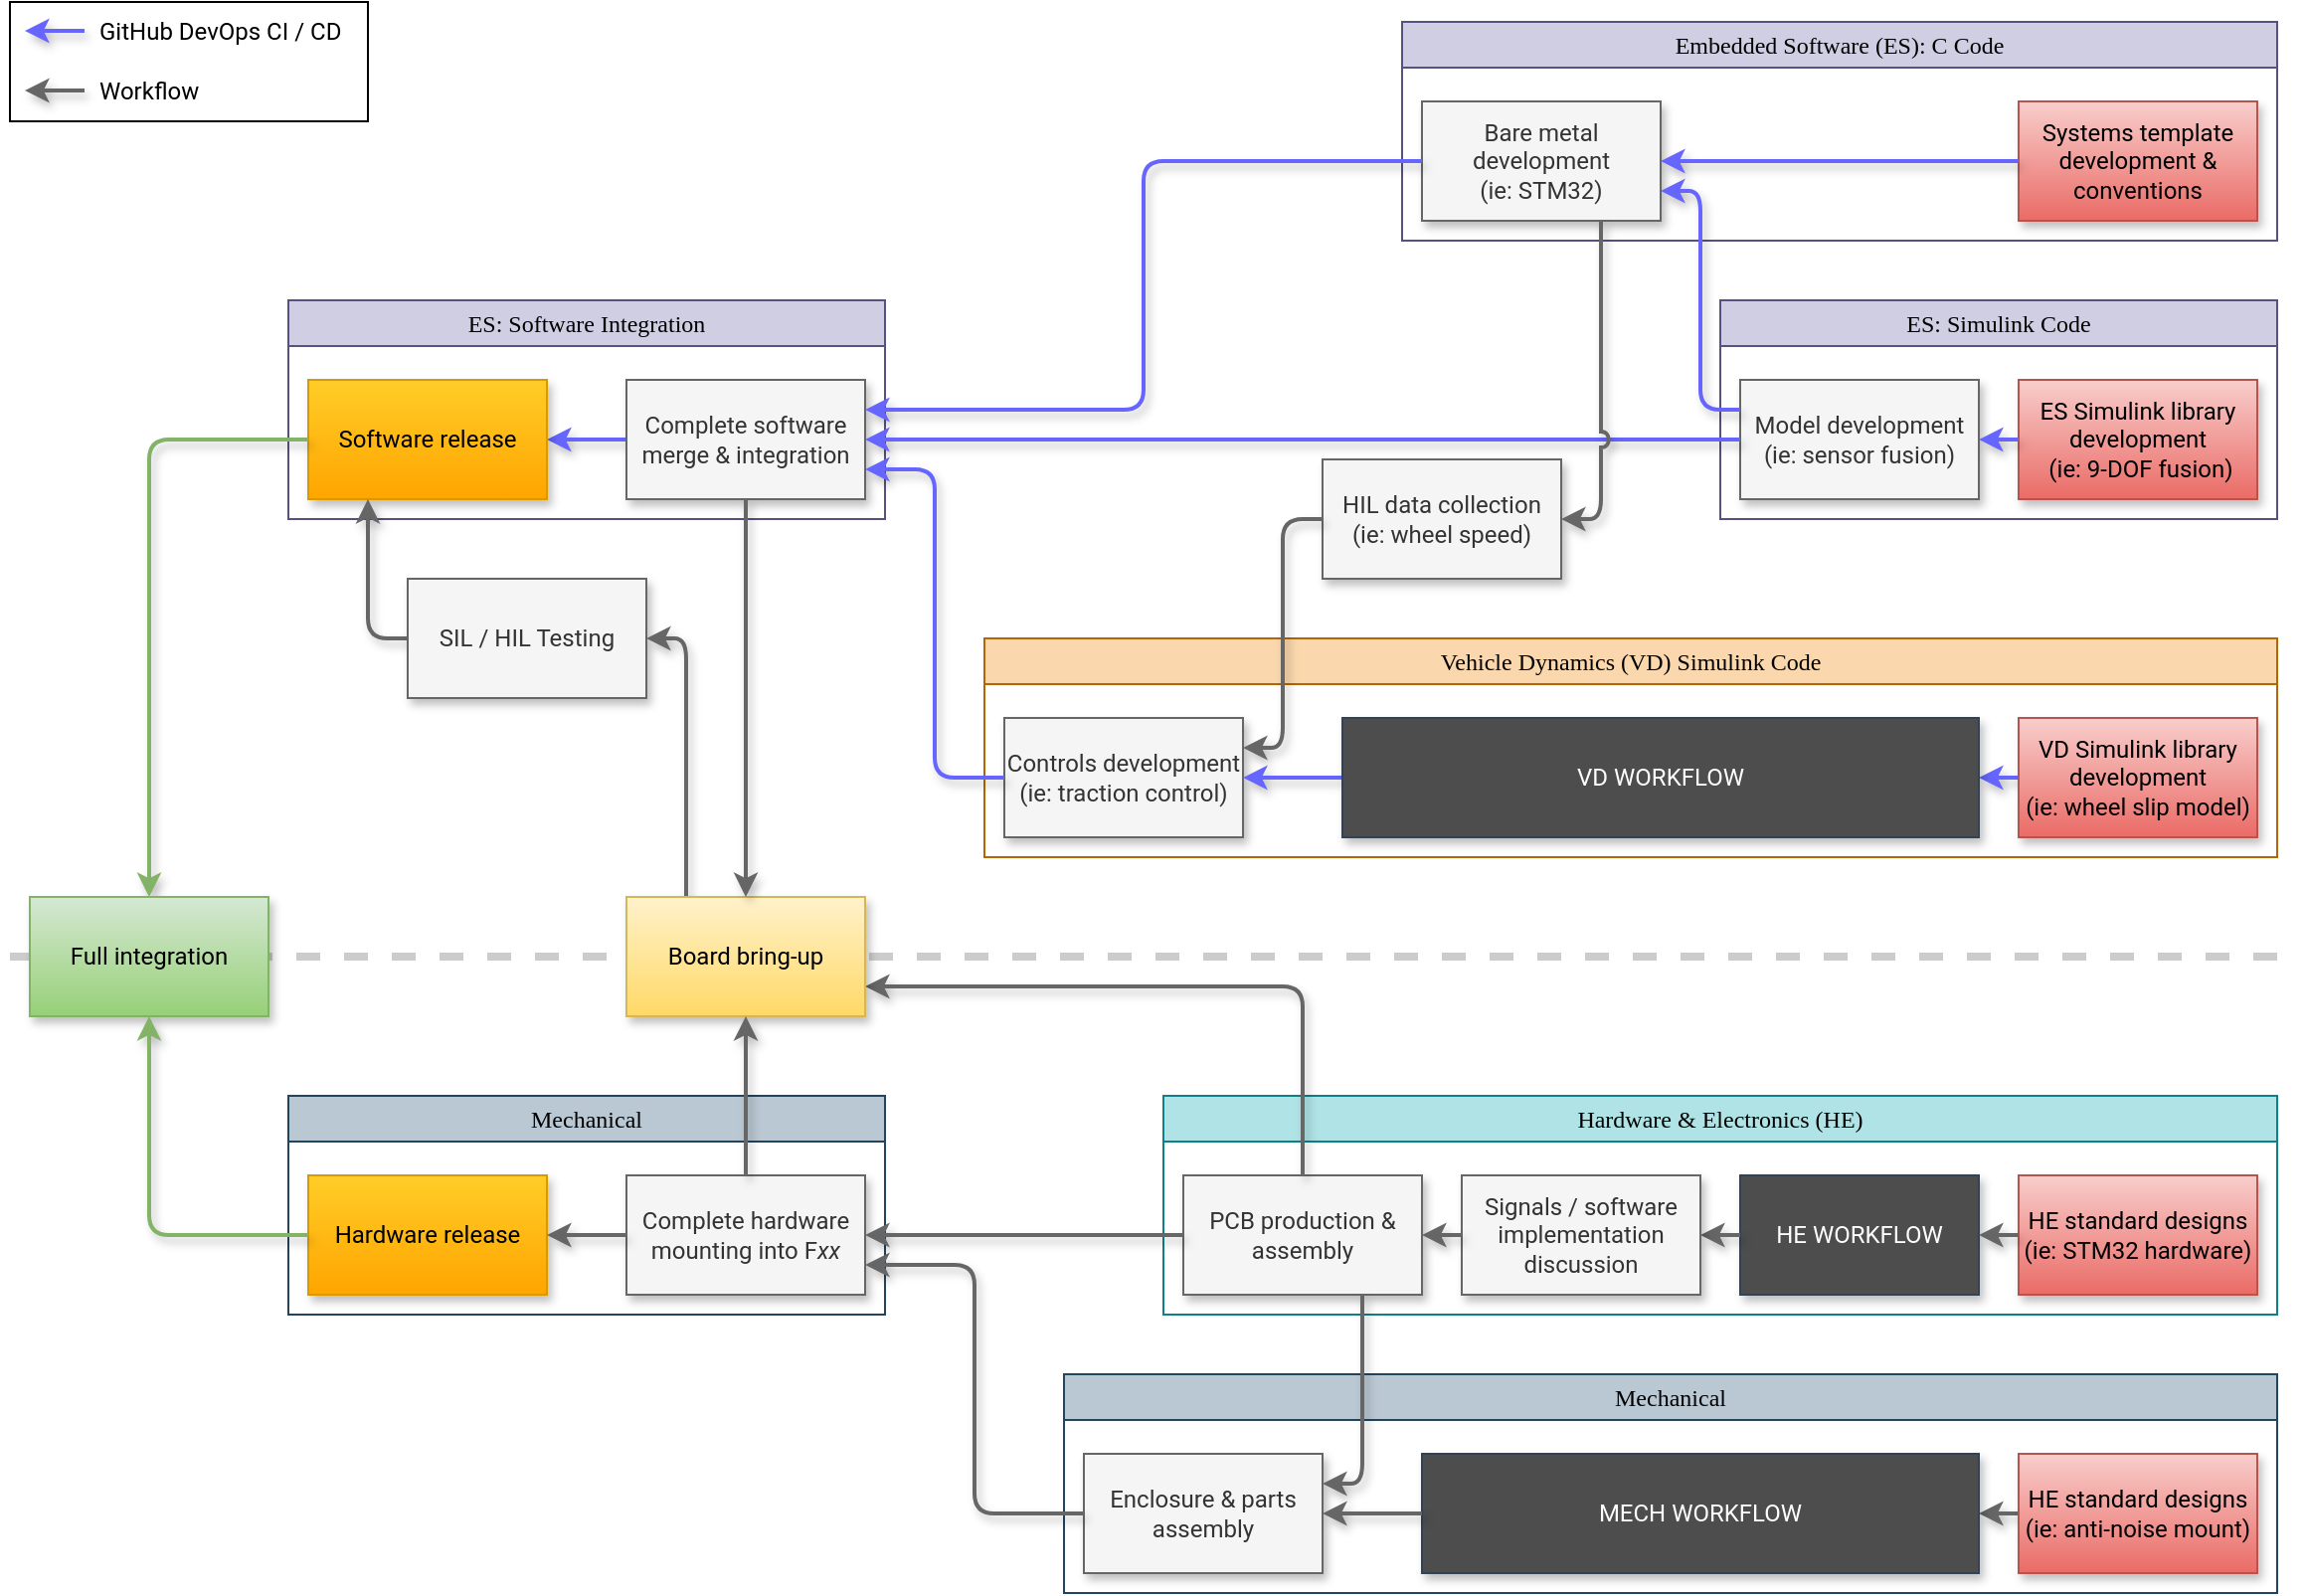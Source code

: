<mxfile version="24.2.1" type="device">
  <diagram name="Page-1" id="AWfotYuxL60iJ39MJU55">
    <mxGraphModel dx="1272" dy="819" grid="1" gridSize="10" guides="1" tooltips="1" connect="1" arrows="1" fold="1" page="1" pageScale="1" pageWidth="1169" pageHeight="827" math="0" shadow="0">
      <root>
        <mxCell id="0" />
        <object label="Legend" id="KUWSPvcPuU85Z7Jvlb7x-7">
          <mxCell style="locked=1;" parent="0" />
        </object>
        <mxCell id="KUWSPvcPuU85Z7Jvlb7x-8" value="" style="rounded=0;whiteSpace=wrap;html=1;" vertex="1" parent="KUWSPvcPuU85Z7Jvlb7x-7">
          <mxGeometry x="10" y="10" width="180" height="60" as="geometry" />
        </mxCell>
        <mxCell id="KUWSPvcPuU85Z7Jvlb7x-9" value="Workflow" style="text;html=1;strokeColor=none;fillColor=none;align=left;verticalAlign=middle;whiteSpace=wrap;rounded=0;fontFamily=Roboto;fontSource=https%3A%2F%2Ffonts.googleapis.com%2Fcss%3Ffamily%3DRoboto;" vertex="1" parent="KUWSPvcPuU85Z7Jvlb7x-7">
          <mxGeometry x="52.5" y="40" width="127.5" height="30" as="geometry" />
        </mxCell>
        <mxCell id="KUWSPvcPuU85Z7Jvlb7x-10" value="" style="endArrow=classic;html=1;rounded=0;strokeColor=#6666FF;fontFamily=Roboto;fontSource=https%3A%2F%2Ffonts.googleapis.com%2Fcss%3Ffamily%3DRoboto;strokeWidth=2;shadow=1;" edge="1" parent="KUWSPvcPuU85Z7Jvlb7x-7">
          <mxGeometry width="50" height="50" relative="1" as="geometry">
            <mxPoint x="47.5" y="24.5" as="sourcePoint" />
            <mxPoint x="17.5" y="24.5" as="targetPoint" />
          </mxGeometry>
        </mxCell>
        <mxCell id="KUWSPvcPuU85Z7Jvlb7x-11" value="GitHub DevOps CI / CD" style="text;html=1;strokeColor=none;fillColor=none;align=left;verticalAlign=middle;whiteSpace=wrap;rounded=0;fontFamily=Roboto;fontSource=https%3A%2F%2Ffonts.googleapis.com%2Fcss%3Ffamily%3DRoboto;" vertex="1" parent="KUWSPvcPuU85Z7Jvlb7x-7">
          <mxGeometry x="52.5" y="10" width="127.5" height="30" as="geometry" />
        </mxCell>
        <mxCell id="KUWSPvcPuU85Z7Jvlb7x-12" value="" style="endArrow=classic;html=1;rounded=0;fontFamily=Roboto;fontSource=https%3A%2F%2Ffonts.googleapis.com%2Fcss%3Ffamily%3DRoboto;fillColor=#f5f5f5;strokeColor=#666666;strokeWidth=2;shadow=1;" edge="1" parent="KUWSPvcPuU85Z7Jvlb7x-7">
          <mxGeometry width="50" height="50" relative="1" as="geometry">
            <mxPoint x="47.5" y="54.5" as="sourcePoint" />
            <mxPoint x="17.5" y="54.5" as="targetPoint" />
          </mxGeometry>
        </mxCell>
        <mxCell id="1" style="locked=1;" parent="0" />
        <mxCell id="KfcNOS4kfVk2N-4z_1Hx-13" value="ES: Simulink Code" style="swimlane;whiteSpace=wrap;html=1;fontFamily=JetBrains Mono;fontSource=https%3A%2F%2Ffonts.googleapis.com%2Fcss%3Ffamily%3DJetBrains%2BMono;fontStyle=0;fillColor=#d0cee2;strokeColor=#56517e;swimlaneFillColor=none;" parent="1" vertex="1">
          <mxGeometry x="870" y="160" width="280" height="110" as="geometry" />
        </mxCell>
        <mxCell id="KfcNOS4kfVk2N-4z_1Hx-11" value="&lt;div&gt;Model development&lt;/div&gt;&lt;div&gt;(ie: sensor fusion)&lt;br&gt;&lt;/div&gt;" style="rounded=0;whiteSpace=wrap;html=1;fontFamily=Roboto;fontSource=https%3A%2F%2Ffonts.googleapis.com%2Fcss%3Ffamily%3DRoboto;fillColor=#f5f5f5;fontColor=#333333;strokeColor=#666666;shadow=1;" parent="KfcNOS4kfVk2N-4z_1Hx-13" vertex="1">
          <mxGeometry x="10" y="40" width="120" height="60" as="geometry" />
        </mxCell>
        <mxCell id="KfcNOS4kfVk2N-4z_1Hx-3" value="&lt;div&gt;ES Simulink library development&lt;br&gt;&lt;/div&gt;&amp;nbsp;(ie: 9-DOF fusion)" style="rounded=0;whiteSpace=wrap;html=1;fontFamily=Roboto;fontSource=https%3A%2F%2Ffonts.googleapis.com%2Fcss%3Ffamily%3DRoboto;fillColor=#f8cecc;strokeColor=#b85450;gradientColor=#ea6b66;shadow=1;" parent="KfcNOS4kfVk2N-4z_1Hx-13" vertex="1">
          <mxGeometry x="150" y="40" width="120" height="60" as="geometry" />
        </mxCell>
        <mxCell id="KfcNOS4kfVk2N-4z_1Hx-12" style="edgeStyle=orthogonalEdgeStyle;rounded=1;orthogonalLoop=1;jettySize=auto;html=1;exitX=0;exitY=0.5;exitDx=0;exitDy=0;entryX=1;entryY=0.5;entryDx=0;entryDy=0;strokeColor=#6666FF;fillColor=#e1d5e7;curved=0;fontFamily=Roboto;fontSource=https%3A%2F%2Ffonts.googleapis.com%2Fcss%3Ffamily%3DRoboto;strokeWidth=2;shadow=1;" parent="KfcNOS4kfVk2N-4z_1Hx-13" source="KfcNOS4kfVk2N-4z_1Hx-3" target="KfcNOS4kfVk2N-4z_1Hx-11" edge="1">
          <mxGeometry relative="1" as="geometry" />
        </mxCell>
        <mxCell id="KfcNOS4kfVk2N-4z_1Hx-5" value="Vehicle Dynamics (VD) Simulink Code" style="swimlane;whiteSpace=wrap;html=1;fontFamily=JetBrains Mono;fontSource=https%3A%2F%2Ffonts.googleapis.com%2Fcss%3Ffamily%3DJetBrains%2BMono;fontStyle=0;fillColor=#fad7ac;strokeColor=#b46504;swimlaneFillColor=none;" parent="1" vertex="1">
          <mxGeometry x="500" y="330" width="650" height="110" as="geometry" />
        </mxCell>
        <mxCell id="KfcNOS4kfVk2N-4z_1Hx-9" value="&lt;div&gt;Controls development&lt;br&gt;&lt;/div&gt;&lt;div&gt;(ie: traction control)&lt;br&gt;&lt;/div&gt;" style="rounded=0;whiteSpace=wrap;html=1;fontFamily=Roboto;fontSource=https%3A%2F%2Ffonts.googleapis.com%2Fcss%3Ffamily%3DRoboto;fillColor=#f5f5f5;fontColor=#333333;strokeColor=#666666;shadow=1;" parent="KfcNOS4kfVk2N-4z_1Hx-5" vertex="1">
          <mxGeometry x="10" y="40" width="120" height="60" as="geometry" />
        </mxCell>
        <mxCell id="KfcNOS4kfVk2N-4z_1Hx-166" style="edgeStyle=orthogonalEdgeStyle;rounded=1;orthogonalLoop=1;jettySize=auto;html=1;exitX=0;exitY=0.5;exitDx=0;exitDy=0;entryX=1;entryY=0.5;entryDx=0;entryDy=0;curved=0;fillColor=#f5f5f5;strokeColor=#6666FF;strokeWidth=2;shadow=1;" parent="KfcNOS4kfVk2N-4z_1Hx-5" source="KfcNOS4kfVk2N-4z_1Hx-8" target="KfcNOS4kfVk2N-4z_1Hx-165" edge="1">
          <mxGeometry relative="1" as="geometry" />
        </mxCell>
        <mxCell id="KfcNOS4kfVk2N-4z_1Hx-8" value="&lt;div&gt;VD Simulink library development&lt;/div&gt;&lt;div&gt;(ie: wheel slip model)&lt;br&gt;&lt;/div&gt;" style="rounded=0;whiteSpace=wrap;html=1;fontFamily=Roboto;fontSource=https%3A%2F%2Ffonts.googleapis.com%2Fcss%3Ffamily%3DRoboto;fillColor=#f8cecc;strokeColor=#b85450;gradientColor=#ea6b66;shadow=1;" parent="KfcNOS4kfVk2N-4z_1Hx-5" vertex="1">
          <mxGeometry x="520" y="40" width="120" height="60" as="geometry" />
        </mxCell>
        <mxCell id="KfcNOS4kfVk2N-4z_1Hx-167" style="edgeStyle=orthogonalEdgeStyle;rounded=1;orthogonalLoop=1;jettySize=auto;html=1;exitX=0;exitY=0.5;exitDx=0;exitDy=0;entryX=1;entryY=0.5;entryDx=0;entryDy=0;curved=0;fillColor=#f5f5f5;strokeColor=#6666FF;strokeWidth=2;shadow=1;" parent="KfcNOS4kfVk2N-4z_1Hx-5" source="KfcNOS4kfVk2N-4z_1Hx-165" target="KfcNOS4kfVk2N-4z_1Hx-9" edge="1">
          <mxGeometry relative="1" as="geometry" />
        </mxCell>
        <mxCell id="KfcNOS4kfVk2N-4z_1Hx-165" value="VD WORKFLOW" style="rounded=0;whiteSpace=wrap;html=1;fontFamily=Roboto;fontSource=https%3A%2F%2Ffonts.googleapis.com%2Fcss%3Ffamily%3DRoboto;fillColor=#4D4D4D;fontColor=#ffffff;strokeColor=#314354;shadow=1;" parent="KfcNOS4kfVk2N-4z_1Hx-5" vertex="1">
          <mxGeometry x="180" y="40" width="320" height="60" as="geometry" />
        </mxCell>
        <mxCell id="KfcNOS4kfVk2N-4z_1Hx-20" value="Hardware &amp;amp; Electronics (HE)" style="swimlane;whiteSpace=wrap;html=1;fontFamily=JetBrains Mono;fontSource=https%3A%2F%2Ffonts.googleapis.com%2Fcss%3Ffamily%3DJetBrains%2BMono;fontStyle=0;fillColor=#b0e3e6;strokeColor=#0e8088;swimlaneFillColor=none;" parent="1" vertex="1">
          <mxGeometry x="590" y="560" width="560" height="110" as="geometry" />
        </mxCell>
        <mxCell id="KfcNOS4kfVk2N-4z_1Hx-22" style="edgeStyle=orthogonalEdgeStyle;rounded=0;orthogonalLoop=1;jettySize=auto;html=1;exitX=0;exitY=0.5;exitDx=0;exitDy=0;entryX=1;entryY=0.5;entryDx=0;entryDy=0;" parent="KfcNOS4kfVk2N-4z_1Hx-20" edge="1">
          <mxGeometry relative="1" as="geometry">
            <mxPoint x="170" y="110" as="sourcePoint" />
          </mxGeometry>
        </mxCell>
        <mxCell id="KfcNOS4kfVk2N-4z_1Hx-24" style="edgeStyle=orthogonalEdgeStyle;rounded=0;orthogonalLoop=1;jettySize=auto;html=1;exitX=0;exitY=0.5;exitDx=0;exitDy=0;entryX=1;entryY=0.5;entryDx=0;entryDy=0;" parent="KfcNOS4kfVk2N-4z_1Hx-20" edge="1">
          <mxGeometry relative="1" as="geometry">
            <mxPoint x="170" y="110" as="sourcePoint" />
          </mxGeometry>
        </mxCell>
        <mxCell id="KfcNOS4kfVk2N-4z_1Hx-82" value="HE standard designs (ie: STM32 hardware)" style="rounded=0;whiteSpace=wrap;html=1;fontFamily=Roboto;fontSource=https%3A%2F%2Ffonts.googleapis.com%2Fcss%3Ffamily%3DRoboto;fillColor=#f8cecc;gradientColor=#ea6b66;strokeColor=#b85450;shadow=1;" parent="KfcNOS4kfVk2N-4z_1Hx-20" vertex="1">
          <mxGeometry x="430" y="40" width="120" height="60" as="geometry" />
        </mxCell>
        <mxCell id="KfcNOS4kfVk2N-4z_1Hx-156" value="HE WORKFLOW" style="rounded=0;whiteSpace=wrap;html=1;fontFamily=Roboto;fontSource=https%3A%2F%2Ffonts.googleapis.com%2Fcss%3Ffamily%3DRoboto;fillColor=#4D4D4D;fontColor=#ffffff;strokeColor=#314354;shadow=1;" parent="KfcNOS4kfVk2N-4z_1Hx-20" vertex="1">
          <mxGeometry x="290" y="40" width="120" height="60" as="geometry" />
        </mxCell>
        <mxCell id="KfcNOS4kfVk2N-4z_1Hx-157" style="edgeStyle=orthogonalEdgeStyle;rounded=1;orthogonalLoop=1;jettySize=auto;html=1;exitX=0;exitY=0.5;exitDx=0;exitDy=0;entryX=1;entryY=0.5;entryDx=0;entryDy=0;curved=0;fillColor=#f5f5f5;strokeColor=#666666;strokeWidth=2;shadow=1;" parent="KfcNOS4kfVk2N-4z_1Hx-20" source="KfcNOS4kfVk2N-4z_1Hx-82" target="KfcNOS4kfVk2N-4z_1Hx-156" edge="1">
          <mxGeometry relative="1" as="geometry" />
        </mxCell>
        <mxCell id="KfcNOS4kfVk2N-4z_1Hx-6" value="&lt;div&gt;PCB production &amp;amp; assembly&lt;/div&gt;" style="rounded=0;whiteSpace=wrap;html=1;fontFamily=Roboto;fontSource=https%3A%2F%2Ffonts.googleapis.com%2Fcss%3Ffamily%3DRoboto;fillColor=#f5f5f5;fontColor=#333333;strokeColor=#666666;shadow=1;" parent="KfcNOS4kfVk2N-4z_1Hx-20" vertex="1">
          <mxGeometry x="10" y="40" width="120" height="60" as="geometry" />
        </mxCell>
        <mxCell id="KfcNOS4kfVk2N-4z_1Hx-158" style="edgeStyle=orthogonalEdgeStyle;rounded=1;orthogonalLoop=1;jettySize=auto;html=1;exitX=0;exitY=0.5;exitDx=0;exitDy=0;entryX=1;entryY=0.5;entryDx=0;entryDy=0;curved=0;fillColor=#f5f5f5;strokeColor=#666666;strokeWidth=2;shadow=1;" parent="KfcNOS4kfVk2N-4z_1Hx-20" source="KfcNOS4kfVk2N-4z_1Hx-156" target="KUWSPvcPuU85Z7Jvlb7x-14" edge="1">
          <mxGeometry relative="1" as="geometry" />
        </mxCell>
        <mxCell id="KUWSPvcPuU85Z7Jvlb7x-14" value="Signals / software implementation discussion" style="rounded=0;whiteSpace=wrap;html=1;fontFamily=Roboto;fontSource=https%3A%2F%2Ffonts.googleapis.com%2Fcss%3Ffamily%3DRoboto;shadow=1;fillColor=#f5f5f5;fontColor=#333333;strokeColor=#666666;" vertex="1" parent="KfcNOS4kfVk2N-4z_1Hx-20">
          <mxGeometry x="150" y="40" width="120" height="60" as="geometry" />
        </mxCell>
        <mxCell id="KUWSPvcPuU85Z7Jvlb7x-15" style="edgeStyle=orthogonalEdgeStyle;rounded=1;orthogonalLoop=1;jettySize=auto;html=1;exitX=0;exitY=0.5;exitDx=0;exitDy=0;curved=0;fillColor=#f5f5f5;strokeColor=#666666;strokeWidth=2;entryX=1;entryY=0.5;entryDx=0;entryDy=0;shadow=1;" edge="1" parent="KfcNOS4kfVk2N-4z_1Hx-20" source="KUWSPvcPuU85Z7Jvlb7x-14" target="KfcNOS4kfVk2N-4z_1Hx-6">
          <mxGeometry relative="1" as="geometry">
            <mxPoint x="300" y="80" as="sourcePoint" />
            <mxPoint x="180" y="-40" as="targetPoint" />
          </mxGeometry>
        </mxCell>
        <mxCell id="KfcNOS4kfVk2N-4z_1Hx-39" value="Mechanical" style="swimlane;whiteSpace=wrap;html=1;fontFamily=JetBrains Mono;fontSource=https%3A%2F%2Ffonts.googleapis.com%2Fcss%3Ffamily%3DJetBrains%2BMono;fontStyle=0;fillColor=#bac8d3;strokeColor=#23445d;swimlaneFillColor=none;" parent="1" vertex="1">
          <mxGeometry x="540" y="700" width="610" height="110" as="geometry" />
        </mxCell>
        <mxCell id="KfcNOS4kfVk2N-4z_1Hx-40" style="edgeStyle=orthogonalEdgeStyle;rounded=0;orthogonalLoop=1;jettySize=auto;html=1;exitX=0;exitY=0.5;exitDx=0;exitDy=0;entryX=1;entryY=0.5;entryDx=0;entryDy=0;" parent="KfcNOS4kfVk2N-4z_1Hx-39" edge="1">
          <mxGeometry relative="1" as="geometry">
            <mxPoint x="170" y="110" as="sourcePoint" />
          </mxGeometry>
        </mxCell>
        <mxCell id="KfcNOS4kfVk2N-4z_1Hx-41" style="edgeStyle=orthogonalEdgeStyle;rounded=0;orthogonalLoop=1;jettySize=auto;html=1;exitX=0;exitY=0.5;exitDx=0;exitDy=0;entryX=1;entryY=0.5;entryDx=0;entryDy=0;" parent="KfcNOS4kfVk2N-4z_1Hx-39" edge="1">
          <mxGeometry relative="1" as="geometry">
            <mxPoint x="170" y="110" as="sourcePoint" />
          </mxGeometry>
        </mxCell>
        <mxCell id="KfcNOS4kfVk2N-4z_1Hx-43" style="edgeStyle=orthogonalEdgeStyle;rounded=0;orthogonalLoop=1;jettySize=auto;html=1;exitX=0;exitY=0.5;exitDx=0;exitDy=0;entryX=1;entryY=0.5;entryDx=0;entryDy=0;" parent="KfcNOS4kfVk2N-4z_1Hx-39" edge="1">
          <mxGeometry relative="1" as="geometry">
            <mxPoint x="130" y="70" as="targetPoint" />
          </mxGeometry>
        </mxCell>
        <mxCell id="KfcNOS4kfVk2N-4z_1Hx-45" style="edgeStyle=orthogonalEdgeStyle;rounded=0;orthogonalLoop=1;jettySize=auto;html=1;exitX=0;exitY=0.5;exitDx=0;exitDy=0;entryX=1;entryY=0.5;entryDx=0;entryDy=0;" parent="KfcNOS4kfVk2N-4z_1Hx-39" edge="1">
          <mxGeometry relative="1" as="geometry">
            <mxPoint x="270" y="70" as="targetPoint" />
          </mxGeometry>
        </mxCell>
        <mxCell id="KfcNOS4kfVk2N-4z_1Hx-168" style="edgeStyle=orthogonalEdgeStyle;rounded=1;orthogonalLoop=1;jettySize=auto;html=1;exitX=0;exitY=0.5;exitDx=0;exitDy=0;entryX=1;entryY=0.5;entryDx=0;entryDy=0;curved=0;fillColor=#f5f5f5;strokeColor=#666666;strokeWidth=2;shadow=1;" parent="KfcNOS4kfVk2N-4z_1Hx-39" source="KfcNOS4kfVk2N-4z_1Hx-163" target="KfcNOS4kfVk2N-4z_1Hx-164" edge="1">
          <mxGeometry relative="1" as="geometry" />
        </mxCell>
        <mxCell id="KfcNOS4kfVk2N-4z_1Hx-163" value="HE standard designs (ie: anti-noise mount)" style="rounded=0;whiteSpace=wrap;html=1;fontFamily=Roboto;fontSource=https%3A%2F%2Ffonts.googleapis.com%2Fcss%3Ffamily%3DRoboto;fillColor=#f8cecc;gradientColor=#ea6b66;strokeColor=#b85450;shadow=1;" parent="KfcNOS4kfVk2N-4z_1Hx-39" vertex="1">
          <mxGeometry x="480" y="40" width="120" height="60" as="geometry" />
        </mxCell>
        <mxCell id="KfcNOS4kfVk2N-4z_1Hx-164" value="MECH WORKFLOW" style="rounded=0;whiteSpace=wrap;html=1;fontFamily=Roboto;fontSource=https%3A%2F%2Ffonts.googleapis.com%2Fcss%3Ffamily%3DRoboto;fillColor=#4D4D4D;fontColor=#ffffff;strokeColor=#314354;shadow=1;fontStyle=0" parent="KfcNOS4kfVk2N-4z_1Hx-39" vertex="1">
          <mxGeometry x="180" y="40" width="280" height="60" as="geometry" />
        </mxCell>
        <mxCell id="KfcNOS4kfVk2N-4z_1Hx-169" value="&lt;div&gt;Enclosure &amp;amp; parts assembly&lt;br&gt;&lt;/div&gt;" style="rounded=0;whiteSpace=wrap;html=1;fontFamily=Roboto;fontSource=https%3A%2F%2Ffonts.googleapis.com%2Fcss%3Ffamily%3DRoboto;fillColor=#f5f5f5;fontColor=#333333;strokeColor=#666666;shadow=1;" parent="KfcNOS4kfVk2N-4z_1Hx-39" vertex="1">
          <mxGeometry x="10" y="40" width="120" height="60" as="geometry" />
        </mxCell>
        <mxCell id="KfcNOS4kfVk2N-4z_1Hx-170" style="edgeStyle=orthogonalEdgeStyle;rounded=1;orthogonalLoop=1;jettySize=auto;html=1;exitX=0;exitY=0.5;exitDx=0;exitDy=0;entryX=1;entryY=0.5;entryDx=0;entryDy=0;curved=0;fillColor=#f5f5f5;strokeColor=#666666;strokeWidth=2;shadow=1;" parent="KfcNOS4kfVk2N-4z_1Hx-39" source="KfcNOS4kfVk2N-4z_1Hx-164" target="KfcNOS4kfVk2N-4z_1Hx-169" edge="1">
          <mxGeometry relative="1" as="geometry" />
        </mxCell>
        <mxCell id="KfcNOS4kfVk2N-4z_1Hx-64" value="Embedded Software (ES): C Code" style="swimlane;whiteSpace=wrap;html=1;fontFamily=JetBrains Mono;fontSource=https%3A%2F%2Ffonts.googleapis.com%2Fcss%3Ffamily%3DJetBrains%2BMono;fontStyle=0;fillColor=#d0cee2;strokeColor=#56517e;swimlaneFillColor=none;" parent="1" vertex="1">
          <mxGeometry x="710" y="20" width="440" height="110" as="geometry" />
        </mxCell>
        <mxCell id="KfcNOS4kfVk2N-4z_1Hx-66" value="&lt;div&gt;Bare metal development&lt;br&gt;&lt;/div&gt;&lt;div&gt;(ie: STM32)&lt;br&gt;&lt;/div&gt;" style="rounded=0;whiteSpace=wrap;html=1;fontFamily=Roboto;fontSource=https%3A%2F%2Ffonts.googleapis.com%2Fcss%3Ffamily%3DRoboto;fillColor=#f5f5f5;fontColor=#333333;strokeColor=#666666;shadow=1;" parent="KfcNOS4kfVk2N-4z_1Hx-64" vertex="1">
          <mxGeometry x="10" y="40" width="120" height="60" as="geometry" />
        </mxCell>
        <mxCell id="KfcNOS4kfVk2N-4z_1Hx-68" value="&lt;div&gt;Systems template development &amp;amp; conventions&lt;br&gt;&lt;/div&gt;" style="rounded=0;whiteSpace=wrap;html=1;fontFamily=Roboto;fontSource=https%3A%2F%2Ffonts.googleapis.com%2Fcss%3Ffamily%3DRoboto;fillColor=#f8cecc;strokeColor=#b85450;gradientColor=#ea6b66;shadow=1;" parent="KfcNOS4kfVk2N-4z_1Hx-64" vertex="1">
          <mxGeometry x="310" y="40" width="120" height="60" as="geometry" />
        </mxCell>
        <mxCell id="KfcNOS4kfVk2N-4z_1Hx-69" style="edgeStyle=orthogonalEdgeStyle;rounded=1;orthogonalLoop=1;jettySize=auto;html=1;exitX=0;exitY=0.5;exitDx=0;exitDy=0;entryX=1;entryY=0.5;entryDx=0;entryDy=0;strokeColor=#6666FF;fillColor=#e1d5e7;curved=0;fontFamily=Roboto;fontSource=https%3A%2F%2Ffonts.googleapis.com%2Fcss%3Ffamily%3DRoboto;strokeWidth=2;shadow=1;" parent="KfcNOS4kfVk2N-4z_1Hx-64" source="KfcNOS4kfVk2N-4z_1Hx-68" target="KfcNOS4kfVk2N-4z_1Hx-66" edge="1">
          <mxGeometry relative="1" as="geometry" />
        </mxCell>
        <mxCell id="KfcNOS4kfVk2N-4z_1Hx-120" value="ES: Software Integration" style="swimlane;whiteSpace=wrap;html=1;fontFamily=JetBrains Mono;fontSource=https%3A%2F%2Ffonts.googleapis.com%2Fcss%3Ffamily%3DJetBrains%2BMono;fontStyle=0;fillColor=#d0cee2;strokeColor=#56517e;swimlaneFillColor=none;" parent="1" vertex="1">
          <mxGeometry x="150" y="160" width="300" height="110" as="geometry" />
        </mxCell>
        <mxCell id="KfcNOS4kfVk2N-4z_1Hx-121" style="edgeStyle=orthogonalEdgeStyle;rounded=0;orthogonalLoop=1;jettySize=auto;html=1;exitX=0;exitY=0.5;exitDx=0;exitDy=0;entryX=1;entryY=0.5;entryDx=0;entryDy=0;" parent="KfcNOS4kfVk2N-4z_1Hx-120" edge="1">
          <mxGeometry relative="1" as="geometry">
            <mxPoint x="170" y="110" as="sourcePoint" />
          </mxGeometry>
        </mxCell>
        <mxCell id="KfcNOS4kfVk2N-4z_1Hx-122" style="edgeStyle=orthogonalEdgeStyle;rounded=0;orthogonalLoop=1;jettySize=auto;html=1;exitX=0;exitY=0.5;exitDx=0;exitDy=0;entryX=1;entryY=0.5;entryDx=0;entryDy=0;" parent="KfcNOS4kfVk2N-4z_1Hx-120" edge="1">
          <mxGeometry relative="1" as="geometry">
            <mxPoint x="170" y="110" as="sourcePoint" />
          </mxGeometry>
        </mxCell>
        <mxCell id="KfcNOS4kfVk2N-4z_1Hx-141" style="edgeStyle=orthogonalEdgeStyle;rounded=0;orthogonalLoop=1;jettySize=auto;html=1;exitX=0;exitY=0.5;exitDx=0;exitDy=0;entryX=1;entryY=0.5;entryDx=0;entryDy=0;strokeColor=#6666FF;fontFamily=Roboto;fontSource=https%3A%2F%2Ffonts.googleapis.com%2Fcss%3Ffamily%3DRoboto;strokeWidth=2;shadow=1;" parent="KfcNOS4kfVk2N-4z_1Hx-120" source="KfcNOS4kfVk2N-4z_1Hx-126" target="KfcNOS4kfVk2N-4z_1Hx-136" edge="1">
          <mxGeometry relative="1" as="geometry" />
        </mxCell>
        <mxCell id="KfcNOS4kfVk2N-4z_1Hx-126" value="&lt;div&gt;Complete software merge &amp;amp; integration&lt;br&gt;&lt;/div&gt;" style="rounded=0;whiteSpace=wrap;html=1;fontFamily=Roboto;fontSource=https%3A%2F%2Ffonts.googleapis.com%2Fcss%3Ffamily%3DRoboto;fillColor=#f5f5f5;fontColor=#333333;strokeColor=#666666;shadow=1;" parent="KfcNOS4kfVk2N-4z_1Hx-120" vertex="1">
          <mxGeometry x="170" y="40" width="120" height="60" as="geometry" />
        </mxCell>
        <mxCell id="KfcNOS4kfVk2N-4z_1Hx-136" value="Software release" style="rounded=0;whiteSpace=wrap;html=1;fontFamily=Roboto;fontSource=https%3A%2F%2Ffonts.googleapis.com%2Fcss%3Ffamily%3DRoboto;fillColor=#ffcd28;gradientColor=#ffa500;strokeColor=#d79b00;shadow=1;" parent="KfcNOS4kfVk2N-4z_1Hx-120" vertex="1">
          <mxGeometry x="10" y="40" width="120" height="60" as="geometry" />
        </mxCell>
        <mxCell id="KfcNOS4kfVk2N-4z_1Hx-130" value="HIL data collection (ie: wheel speed)" style="rounded=0;whiteSpace=wrap;html=1;fontFamily=Roboto;fontSource=https%3A%2F%2Ffonts.googleapis.com%2Fcss%3Ffamily%3DRoboto;fillColor=#f5f5f5;strokeColor=#666666;fontColor=#333333;shadow=1;" parent="1" vertex="1">
          <mxGeometry x="670" y="240" width="120" height="60" as="geometry" />
        </mxCell>
        <mxCell id="KfcNOS4kfVk2N-4z_1Hx-109" style="edgeStyle=orthogonalEdgeStyle;rounded=1;orthogonalLoop=1;jettySize=auto;html=1;exitX=0;exitY=0.5;exitDx=0;exitDy=0;entryX=1;entryY=0.25;entryDx=0;entryDy=0;curved=0;fillColor=#f5f5f5;strokeColor=#666666;fontFamily=Roboto;fontSource=https%3A%2F%2Ffonts.googleapis.com%2Fcss%3Ffamily%3DRoboto;strokeWidth=2;shadow=1;" parent="1" source="KfcNOS4kfVk2N-4z_1Hx-130" target="KfcNOS4kfVk2N-4z_1Hx-9" edge="1">
          <mxGeometry relative="1" as="geometry">
            <mxPoint x="560.0" y="160" as="sourcePoint" />
          </mxGeometry>
        </mxCell>
        <mxCell id="KfcNOS4kfVk2N-4z_1Hx-131" style="edgeStyle=orthogonalEdgeStyle;rounded=1;orthogonalLoop=1;jettySize=auto;html=1;exitX=0;exitY=0.5;exitDx=0;exitDy=0;entryX=1;entryY=0.75;entryDx=0;entryDy=0;curved=0;strokeColor=#6666FF;fontFamily=Roboto;fontSource=https%3A%2F%2Ffonts.googleapis.com%2Fcss%3Ffamily%3DRoboto;strokeWidth=2;shadow=1;" parent="1" source="KfcNOS4kfVk2N-4z_1Hx-9" target="KfcNOS4kfVk2N-4z_1Hx-126" edge="1">
          <mxGeometry relative="1" as="geometry" />
        </mxCell>
        <mxCell id="KfcNOS4kfVk2N-4z_1Hx-128" style="edgeStyle=orthogonalEdgeStyle;rounded=1;orthogonalLoop=1;jettySize=auto;html=1;entryX=1;entryY=0.5;entryDx=0;entryDy=0;curved=0;strokeColor=#6666FF;fontFamily=Roboto;fontSource=https%3A%2F%2Ffonts.googleapis.com%2Fcss%3Ffamily%3DRoboto;strokeWidth=2;exitX=0;exitY=0.5;exitDx=0;exitDy=0;shadow=1;" parent="1" source="KfcNOS4kfVk2N-4z_1Hx-11" target="KfcNOS4kfVk2N-4z_1Hx-126" edge="1">
          <mxGeometry relative="1" as="geometry">
            <Array as="points">
              <mxPoint x="880" y="230" />
            </Array>
            <mxPoint x="860" y="280" as="sourcePoint" />
          </mxGeometry>
        </mxCell>
        <mxCell id="KfcNOS4kfVk2N-4z_1Hx-129" style="edgeStyle=orthogonalEdgeStyle;rounded=1;orthogonalLoop=1;jettySize=auto;html=1;exitX=0;exitY=0.5;exitDx=0;exitDy=0;entryX=1;entryY=0.25;entryDx=0;entryDy=0;curved=0;strokeColor=#6666FF;fontFamily=Roboto;fontSource=https%3A%2F%2Ffonts.googleapis.com%2Fcss%3Ffamily%3DRoboto;strokeWidth=2;shadow=1;" parent="1" source="KfcNOS4kfVk2N-4z_1Hx-66" target="KfcNOS4kfVk2N-4z_1Hx-126" edge="1">
          <mxGeometry relative="1" as="geometry" />
        </mxCell>
        <mxCell id="KUWSPvcPuU85Z7Jvlb7x-26" style="edgeStyle=orthogonalEdgeStyle;rounded=1;orthogonalLoop=1;jettySize=auto;html=1;exitX=0;exitY=0.5;exitDx=0;exitDy=0;entryX=0.25;entryY=1;entryDx=0;entryDy=0;strokeWidth=2;strokeColor=#666666;curved=0;shadow=1;" edge="1" parent="1" source="KfcNOS4kfVk2N-4z_1Hx-143" target="KfcNOS4kfVk2N-4z_1Hx-136">
          <mxGeometry relative="1" as="geometry" />
        </mxCell>
        <mxCell id="KfcNOS4kfVk2N-4z_1Hx-143" value="SIL / HIL Testing" style="rounded=0;whiteSpace=wrap;html=1;fontFamily=Roboto;fontSource=https%3A%2F%2Ffonts.googleapis.com%2Fcss%3Ffamily%3DRoboto;fillColor=#f5f5f5;strokeColor=#666666;fontColor=#333333;shadow=1;" parent="1" vertex="1">
          <mxGeometry x="210" y="300" width="120" height="60" as="geometry" />
        </mxCell>
        <mxCell id="KfcNOS4kfVk2N-4z_1Hx-146" value="" style="endArrow=none;html=1;rounded=0;dashed=1;strokeWidth=4;fontFamily=Roboto;fontSource=https%3A%2F%2Ffonts.googleapis.com%2Fcss%3Ffamily%3DRoboto;fillColor=#f5f5f5;strokeColor=#CCCCCC;" parent="1" edge="1">
          <mxGeometry width="50" height="50" relative="1" as="geometry">
            <mxPoint x="10" y="490" as="sourcePoint" />
            <mxPoint x="1160" y="490" as="targetPoint" />
          </mxGeometry>
        </mxCell>
        <mxCell id="KfcNOS4kfVk2N-4z_1Hx-151" style="edgeStyle=orthogonalEdgeStyle;rounded=1;orthogonalLoop=1;jettySize=auto;html=1;exitX=0;exitY=0.5;exitDx=0;exitDy=0;entryX=0.5;entryY=0;entryDx=0;entryDy=0;fontFamily=Roboto;fontSource=https%3A%2F%2Ffonts.googleapis.com%2Fcss%3Ffamily%3DRoboto;curved=0;fillColor=#d5e8d4;gradientColor=#97d077;strokeColor=#82b366;strokeWidth=2;shadow=1;" parent="1" source="KfcNOS4kfVk2N-4z_1Hx-136" target="KfcNOS4kfVk2N-4z_1Hx-47" edge="1">
          <mxGeometry relative="1" as="geometry" />
        </mxCell>
        <mxCell id="KfcNOS4kfVk2N-4z_1Hx-47" value="Full integration" style="rounded=0;whiteSpace=wrap;html=1;fontFamily=Roboto;fontSource=https%3A%2F%2Ffonts.googleapis.com%2Fcss%3Ffamily%3DRoboto;fillColor=#d5e8d4;strokeColor=#82b366;gradientColor=#97d077;shadow=1;" parent="1" vertex="1">
          <mxGeometry x="20" y="460" width="120" height="60" as="geometry" />
        </mxCell>
        <mxCell id="KYEBPbytc8NpeljbwfnL-12" value="Mechanical" style="swimlane;whiteSpace=wrap;html=1;fontFamily=JetBrains Mono;fontSource=https%3A%2F%2Ffonts.googleapis.com%2Fcss%3Ffamily%3DJetBrains%2BMono;fontStyle=0;fillColor=#bac8d3;strokeColor=#23445d;swimlaneFillColor=none;" parent="1" vertex="1">
          <mxGeometry x="150" y="560" width="300" height="110" as="geometry" />
        </mxCell>
        <mxCell id="KYEBPbytc8NpeljbwfnL-13" style="edgeStyle=orthogonalEdgeStyle;rounded=0;orthogonalLoop=1;jettySize=auto;html=1;exitX=0;exitY=0.5;exitDx=0;exitDy=0;entryX=1;entryY=0.5;entryDx=0;entryDy=0;" parent="KYEBPbytc8NpeljbwfnL-12" edge="1">
          <mxGeometry relative="1" as="geometry">
            <mxPoint x="170" y="110" as="sourcePoint" />
          </mxGeometry>
        </mxCell>
        <mxCell id="KYEBPbytc8NpeljbwfnL-14" style="edgeStyle=orthogonalEdgeStyle;rounded=0;orthogonalLoop=1;jettySize=auto;html=1;exitX=0;exitY=0.5;exitDx=0;exitDy=0;entryX=1;entryY=0.5;entryDx=0;entryDy=0;" parent="KYEBPbytc8NpeljbwfnL-12" edge="1">
          <mxGeometry relative="1" as="geometry">
            <mxPoint x="170" y="110" as="sourcePoint" />
          </mxGeometry>
        </mxCell>
        <mxCell id="KYEBPbytc8NpeljbwfnL-15" style="edgeStyle=orthogonalEdgeStyle;rounded=0;orthogonalLoop=1;jettySize=auto;html=1;exitX=0;exitY=0.5;exitDx=0;exitDy=0;entryX=1;entryY=0.5;entryDx=0;entryDy=0;" parent="KYEBPbytc8NpeljbwfnL-12" edge="1">
          <mxGeometry relative="1" as="geometry">
            <mxPoint x="130" y="70" as="targetPoint" />
          </mxGeometry>
        </mxCell>
        <mxCell id="KYEBPbytc8NpeljbwfnL-16" style="edgeStyle=orthogonalEdgeStyle;rounded=0;orthogonalLoop=1;jettySize=auto;html=1;exitX=0;exitY=0.5;exitDx=0;exitDy=0;entryX=1;entryY=0.5;entryDx=0;entryDy=0;" parent="KYEBPbytc8NpeljbwfnL-12" edge="1">
          <mxGeometry relative="1" as="geometry">
            <mxPoint x="270" y="70" as="targetPoint" />
          </mxGeometry>
        </mxCell>
        <mxCell id="KYEBPbytc8NpeljbwfnL-17" style="edgeStyle=orthogonalEdgeStyle;rounded=1;orthogonalLoop=1;jettySize=auto;html=1;exitX=0;exitY=0.5;exitDx=0;exitDy=0;entryX=1;entryY=0.5;entryDx=0;entryDy=0;curved=0;fillColor=#f5f5f5;strokeColor=#666666;" parent="KYEBPbytc8NpeljbwfnL-12" edge="1">
          <mxGeometry relative="1" as="geometry">
            <mxPoint x="450" y="70" as="sourcePoint" />
          </mxGeometry>
        </mxCell>
        <mxCell id="KYEBPbytc8NpeljbwfnL-21" style="edgeStyle=orthogonalEdgeStyle;rounded=1;orthogonalLoop=1;jettySize=auto;html=1;exitX=0;exitY=0.5;exitDx=0;exitDy=0;entryX=1;entryY=0.5;entryDx=0;entryDy=0;curved=0;fillColor=#f5f5f5;strokeColor=#666666;" parent="KYEBPbytc8NpeljbwfnL-12" edge="1">
          <mxGeometry relative="1" as="geometry">
            <mxPoint x="170" y="70" as="sourcePoint" />
          </mxGeometry>
        </mxCell>
        <mxCell id="KfcNOS4kfVk2N-4z_1Hx-171" value="Complete hardware mounting into F&lt;i&gt;xx&lt;/i&gt;" style="rounded=0;whiteSpace=wrap;html=1;fontFamily=Roboto;fontSource=https%3A%2F%2Ffonts.googleapis.com%2Fcss%3Ffamily%3DRoboto;fillColor=#f5f5f5;fontColor=#333333;strokeColor=#666666;shadow=1;" parent="KYEBPbytc8NpeljbwfnL-12" vertex="1">
          <mxGeometry x="170" y="40" width="120" height="60" as="geometry" />
        </mxCell>
        <mxCell id="KfcNOS4kfVk2N-4z_1Hx-153" value="Hardware release" style="rounded=0;whiteSpace=wrap;html=1;fontFamily=Roboto;fontSource=https%3A%2F%2Ffonts.googleapis.com%2Fcss%3Ffamily%3DRoboto;fillColor=#ffcd28;gradientColor=#ffa500;strokeColor=#d79b00;shadow=1;" parent="KYEBPbytc8NpeljbwfnL-12" vertex="1">
          <mxGeometry x="10" y="40" width="120" height="60" as="geometry" />
        </mxCell>
        <mxCell id="KfcNOS4kfVk2N-4z_1Hx-174" style="edgeStyle=orthogonalEdgeStyle;rounded=0;orthogonalLoop=1;jettySize=auto;html=1;exitX=0;exitY=0.5;exitDx=0;exitDy=0;entryX=1;entryY=0.5;entryDx=0;entryDy=0;fillColor=#f5f5f5;strokeColor=#666666;strokeWidth=2;shadow=1;" parent="KYEBPbytc8NpeljbwfnL-12" source="KfcNOS4kfVk2N-4z_1Hx-171" target="KfcNOS4kfVk2N-4z_1Hx-153" edge="1">
          <mxGeometry relative="1" as="geometry" />
        </mxCell>
        <mxCell id="KfcNOS4kfVk2N-4z_1Hx-155" style="edgeStyle=orthogonalEdgeStyle;rounded=1;orthogonalLoop=1;jettySize=auto;html=1;exitX=0;exitY=0.5;exitDx=0;exitDy=0;entryX=0.5;entryY=1;entryDx=0;entryDy=0;curved=0;fillColor=#d5e8d4;gradientColor=#97d077;strokeColor=#82b366;strokeWidth=2;shadow=1;" parent="1" source="KfcNOS4kfVk2N-4z_1Hx-153" target="KfcNOS4kfVk2N-4z_1Hx-47" edge="1">
          <mxGeometry relative="1" as="geometry" />
        </mxCell>
        <mxCell id="KfcNOS4kfVk2N-4z_1Hx-175" style="edgeStyle=orthogonalEdgeStyle;rounded=1;orthogonalLoop=1;jettySize=auto;html=1;exitX=0;exitY=0.5;exitDx=0;exitDy=0;entryX=1;entryY=0.75;entryDx=0;entryDy=0;curved=0;fillColor=#f5f5f5;strokeColor=#666666;strokeWidth=2;shadow=1;" parent="1" source="KfcNOS4kfVk2N-4z_1Hx-169" target="KfcNOS4kfVk2N-4z_1Hx-171" edge="1">
          <mxGeometry relative="1" as="geometry" />
        </mxCell>
        <mxCell id="KYEBPbytc8NpeljbwfnL-22" style="edgeStyle=orthogonalEdgeStyle;rounded=0;orthogonalLoop=1;jettySize=auto;html=1;exitX=0;exitY=0.5;exitDx=0;exitDy=0;entryX=1;entryY=0.5;entryDx=0;entryDy=0;fillColor=#f5f5f5;strokeColor=#666666;strokeWidth=2;flowAnimation=0;shadow=1;" parent="1" source="KfcNOS4kfVk2N-4z_1Hx-6" target="KfcNOS4kfVk2N-4z_1Hx-171" edge="1">
          <mxGeometry relative="1" as="geometry" />
        </mxCell>
        <mxCell id="KUWSPvcPuU85Z7Jvlb7x-13" style="edgeStyle=orthogonalEdgeStyle;rounded=1;orthogonalLoop=1;jettySize=auto;html=1;exitX=0;exitY=0.25;exitDx=0;exitDy=0;entryX=1;entryY=0.75;entryDx=0;entryDy=0;strokeWidth=2;curved=0;strokeColor=#6666FF;shadow=1;" edge="1" parent="1" source="KfcNOS4kfVk2N-4z_1Hx-11" target="KfcNOS4kfVk2N-4z_1Hx-66">
          <mxGeometry relative="1" as="geometry" />
        </mxCell>
        <mxCell id="KUWSPvcPuU85Z7Jvlb7x-17" value="" style="edgeStyle=orthogonalEdgeStyle;rounded=1;orthogonalLoop=1;jettySize=auto;html=1;exitX=0.5;exitY=0;exitDx=0;exitDy=0;entryX=1;entryY=0.75;entryDx=0;entryDy=0;fillColor=#f5f5f5;strokeColor=#666666;curved=0;strokeWidth=2;shadow=1;" edge="1" parent="1" source="KfcNOS4kfVk2N-4z_1Hx-6" target="KUWSPvcPuU85Z7Jvlb7x-16">
          <mxGeometry relative="1" as="geometry">
            <Array as="points">
              <mxPoint x="660" y="505" />
            </Array>
            <mxPoint x="660" y="610" as="sourcePoint" />
            <mxPoint x="360" y="330" as="targetPoint" />
          </mxGeometry>
        </mxCell>
        <mxCell id="KUWSPvcPuU85Z7Jvlb7x-18" style="edgeStyle=orthogonalEdgeStyle;rounded=1;orthogonalLoop=1;jettySize=auto;html=1;exitX=0.25;exitY=0;exitDx=0;exitDy=0;entryX=1;entryY=0.5;entryDx=0;entryDy=0;strokeWidth=2;strokeColor=#666666;curved=0;shadow=1;" edge="1" parent="1" source="KUWSPvcPuU85Z7Jvlb7x-16" target="KfcNOS4kfVk2N-4z_1Hx-143">
          <mxGeometry relative="1" as="geometry" />
        </mxCell>
        <mxCell id="KUWSPvcPuU85Z7Jvlb7x-16" value="Board bring-up" style="rounded=0;whiteSpace=wrap;html=1;fontFamily=Roboto;fontSource=https%3A%2F%2Ffonts.googleapis.com%2Fcss%3Ffamily%3DRoboto;fillColor=#fff2cc;strokeColor=#d6b656;shadow=1;gradientColor=#ffd966;" vertex="1" parent="1">
          <mxGeometry x="320" y="460" width="120" height="60" as="geometry" />
        </mxCell>
        <mxCell id="KUWSPvcPuU85Z7Jvlb7x-19" style="edgeStyle=orthogonalEdgeStyle;rounded=1;orthogonalLoop=1;jettySize=auto;html=1;exitX=0.5;exitY=0;exitDx=0;exitDy=0;entryX=0.5;entryY=1;entryDx=0;entryDy=0;strokeWidth=2;strokeColor=#666666;curved=0;shadow=1;" edge="1" parent="1" source="KfcNOS4kfVk2N-4z_1Hx-171" target="KUWSPvcPuU85Z7Jvlb7x-16">
          <mxGeometry relative="1" as="geometry" />
        </mxCell>
        <mxCell id="KUWSPvcPuU85Z7Jvlb7x-23" style="edgeStyle=orthogonalEdgeStyle;rounded=1;orthogonalLoop=1;jettySize=auto;html=1;exitX=0.75;exitY=1;exitDx=0;exitDy=0;entryX=1;entryY=0.25;entryDx=0;entryDy=0;curved=0;strokeWidth=2;strokeColor=#666666;shadow=1;" edge="1" parent="1" source="KfcNOS4kfVk2N-4z_1Hx-6" target="KfcNOS4kfVk2N-4z_1Hx-169">
          <mxGeometry relative="1" as="geometry" />
        </mxCell>
        <mxCell id="KUWSPvcPuU85Z7Jvlb7x-24" style="edgeStyle=orthogonalEdgeStyle;rounded=1;orthogonalLoop=1;jettySize=auto;html=1;exitX=0.75;exitY=1;exitDx=0;exitDy=0;entryX=1;entryY=0.5;entryDx=0;entryDy=0;curved=0;jumpStyle=arc;strokeWidth=2;strokeColor=#666666;shadow=1;" edge="1" parent="1" source="KfcNOS4kfVk2N-4z_1Hx-66" target="KfcNOS4kfVk2N-4z_1Hx-130">
          <mxGeometry relative="1" as="geometry" />
        </mxCell>
        <mxCell id="KUWSPvcPuU85Z7Jvlb7x-25" style="edgeStyle=orthogonalEdgeStyle;rounded=0;orthogonalLoop=1;jettySize=auto;html=1;exitX=0.5;exitY=1;exitDx=0;exitDy=0;entryX=0.5;entryY=0;entryDx=0;entryDy=0;strokeWidth=2;strokeColor=#666666;shadow=1;" edge="1" parent="1" source="KfcNOS4kfVk2N-4z_1Hx-126" target="KUWSPvcPuU85Z7Jvlb7x-16">
          <mxGeometry relative="1" as="geometry" />
        </mxCell>
      </root>
    </mxGraphModel>
  </diagram>
</mxfile>
